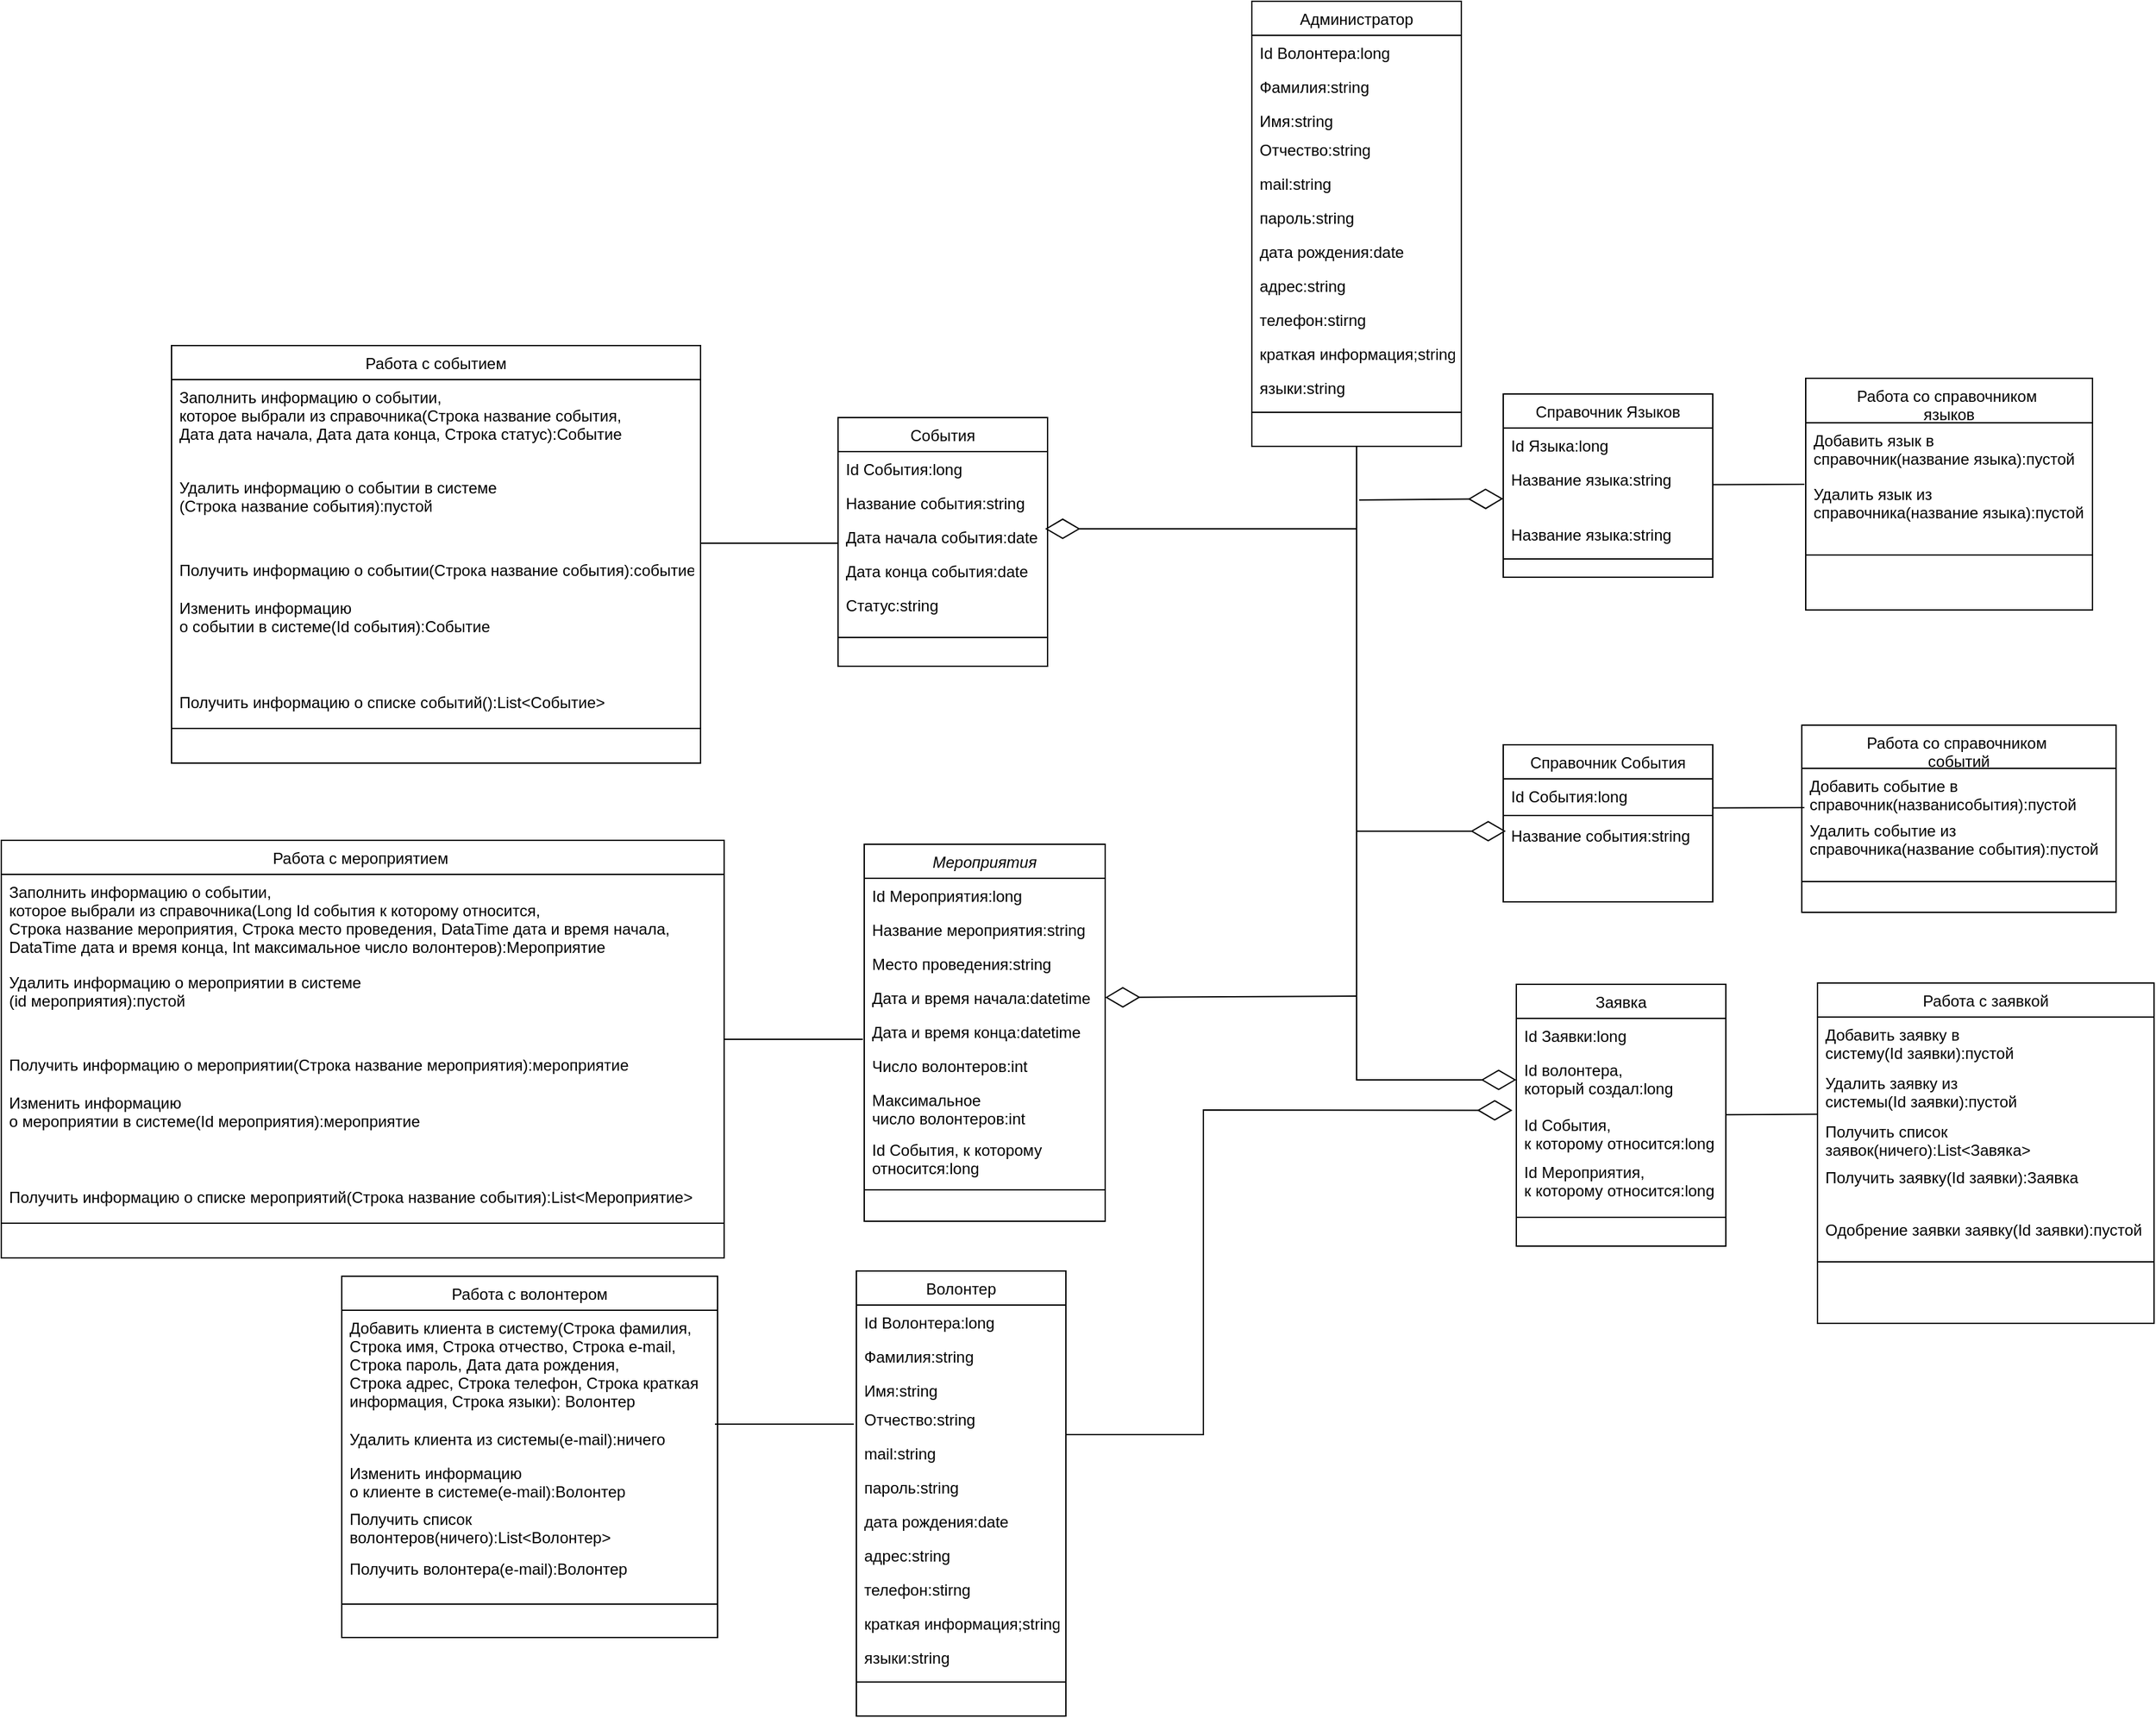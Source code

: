 <mxfile version="24.8.4">
  <diagram id="C5RBs43oDa-KdzZeNtuy" name="Page-1">
    <mxGraphModel dx="3844" dy="2156" grid="0" gridSize="10" guides="1" tooltips="1" connect="1" arrows="1" fold="1" page="0" pageScale="1" pageWidth="827" pageHeight="1169" background="none" math="0" shadow="0">
      <root>
        <mxCell id="WIyWlLk6GJQsqaUBKTNV-0" />
        <mxCell id="WIyWlLk6GJQsqaUBKTNV-1" parent="WIyWlLk6GJQsqaUBKTNV-0" />
        <mxCell id="zkfFHV4jXpPFQw0GAbJ--0" value="Мероприятия" style="swimlane;fontStyle=2;align=center;verticalAlign=top;childLayout=stackLayout;horizontal=1;startSize=26;horizontalStack=0;resizeParent=1;resizeLast=0;collapsible=1;marginBottom=0;rounded=0;shadow=0;strokeWidth=1;" parent="WIyWlLk6GJQsqaUBKTNV-1" vertex="1">
          <mxGeometry x="164" y="95" width="184" height="288" as="geometry">
            <mxRectangle x="230" y="140" width="160" height="26" as="alternateBounds" />
          </mxGeometry>
        </mxCell>
        <mxCell id="zkfFHV4jXpPFQw0GAbJ--1" value="Id Мероприятия:long" style="text;align=left;verticalAlign=top;spacingLeft=4;spacingRight=4;overflow=hidden;rotatable=0;points=[[0,0.5],[1,0.5]];portConstraint=eastwest;" parent="zkfFHV4jXpPFQw0GAbJ--0" vertex="1">
          <mxGeometry y="26" width="184" height="26" as="geometry" />
        </mxCell>
        <mxCell id="zkfFHV4jXpPFQw0GAbJ--2" value="Название мероприятия:string" style="text;align=left;verticalAlign=top;spacingLeft=4;spacingRight=4;overflow=hidden;rotatable=0;points=[[0,0.5],[1,0.5]];portConstraint=eastwest;rounded=0;shadow=0;html=0;" parent="zkfFHV4jXpPFQw0GAbJ--0" vertex="1">
          <mxGeometry y="52" width="184" height="26" as="geometry" />
        </mxCell>
        <mxCell id="zkfFHV4jXpPFQw0GAbJ--3" value="Место проведения:string &#xa;" style="text;align=left;verticalAlign=top;spacingLeft=4;spacingRight=4;overflow=hidden;rotatable=0;points=[[0,0.5],[1,0.5]];portConstraint=eastwest;rounded=0;shadow=0;html=0;" parent="zkfFHV4jXpPFQw0GAbJ--0" vertex="1">
          <mxGeometry y="78" width="184" height="26" as="geometry" />
        </mxCell>
        <mxCell id="ZnYiMOl3u6PQIIA1muX0-1" value="Дата и время начала:datetime" style="text;align=left;verticalAlign=top;spacingLeft=4;spacingRight=4;overflow=hidden;rotatable=0;points=[[0,0.5],[1,0.5]];portConstraint=eastwest;rounded=0;shadow=0;html=0;" vertex="1" parent="zkfFHV4jXpPFQw0GAbJ--0">
          <mxGeometry y="104" width="184" height="26" as="geometry" />
        </mxCell>
        <mxCell id="ZnYiMOl3u6PQIIA1muX0-0" value="Дата и время конца:datetime" style="text;align=left;verticalAlign=top;spacingLeft=4;spacingRight=4;overflow=hidden;rotatable=0;points=[[0,0.5],[1,0.5]];portConstraint=eastwest;rounded=0;shadow=0;html=0;" vertex="1" parent="zkfFHV4jXpPFQw0GAbJ--0">
          <mxGeometry y="130" width="184" height="26" as="geometry" />
        </mxCell>
        <mxCell id="ZnYiMOl3u6PQIIA1muX0-2" value="Число волонтеров:int" style="text;align=left;verticalAlign=top;spacingLeft=4;spacingRight=4;overflow=hidden;rotatable=0;points=[[0,0.5],[1,0.5]];portConstraint=eastwest;rounded=0;shadow=0;html=0;" vertex="1" parent="zkfFHV4jXpPFQw0GAbJ--0">
          <mxGeometry y="156" width="184" height="26" as="geometry" />
        </mxCell>
        <mxCell id="ZnYiMOl3u6PQIIA1muX0-3" value="Максимальное&#xa;число волонтеров:int" style="text;align=left;verticalAlign=top;spacingLeft=4;spacingRight=4;overflow=hidden;rotatable=0;points=[[0,0.5],[1,0.5]];portConstraint=eastwest;rounded=0;shadow=0;html=0;" vertex="1" parent="zkfFHV4jXpPFQw0GAbJ--0">
          <mxGeometry y="182" width="184" height="38" as="geometry" />
        </mxCell>
        <mxCell id="ZnYiMOl3u6PQIIA1muX0-5" value="Id События, к которому &#xa;относится:long" style="text;align=left;verticalAlign=top;spacingLeft=4;spacingRight=4;overflow=hidden;rotatable=0;points=[[0,0.5],[1,0.5]];portConstraint=eastwest;rounded=0;shadow=0;html=0;" vertex="1" parent="zkfFHV4jXpPFQw0GAbJ--0">
          <mxGeometry y="220" width="184" height="34" as="geometry" />
        </mxCell>
        <mxCell id="zkfFHV4jXpPFQw0GAbJ--4" value="" style="line;html=1;strokeWidth=1;align=left;verticalAlign=middle;spacingTop=-1;spacingLeft=3;spacingRight=3;rotatable=0;labelPosition=right;points=[];portConstraint=eastwest;" parent="zkfFHV4jXpPFQw0GAbJ--0" vertex="1">
          <mxGeometry y="254" width="184" height="20" as="geometry" />
        </mxCell>
        <mxCell id="zkfFHV4jXpPFQw0GAbJ--6" value="Заявка" style="swimlane;fontStyle=0;align=center;verticalAlign=top;childLayout=stackLayout;horizontal=1;startSize=26;horizontalStack=0;resizeParent=1;resizeLast=0;collapsible=1;marginBottom=0;rounded=0;shadow=0;strokeWidth=1;" parent="WIyWlLk6GJQsqaUBKTNV-1" vertex="1">
          <mxGeometry x="662" y="202" width="160" height="200" as="geometry">
            <mxRectangle x="130" y="380" width="160" height="26" as="alternateBounds" />
          </mxGeometry>
        </mxCell>
        <mxCell id="zkfFHV4jXpPFQw0GAbJ--7" value="Id Заявки:long" style="text;align=left;verticalAlign=top;spacingLeft=4;spacingRight=4;overflow=hidden;rotatable=0;points=[[0,0.5],[1,0.5]];portConstraint=eastwest;" parent="zkfFHV4jXpPFQw0GAbJ--6" vertex="1">
          <mxGeometry y="26" width="160" height="26" as="geometry" />
        </mxCell>
        <mxCell id="zkfFHV4jXpPFQw0GAbJ--8" value="Id волонтера, &#xa;который создал:long" style="text;align=left;verticalAlign=top;spacingLeft=4;spacingRight=4;overflow=hidden;rotatable=0;points=[[0,0.5],[1,0.5]];portConstraint=eastwest;rounded=0;shadow=0;html=0;" parent="zkfFHV4jXpPFQw0GAbJ--6" vertex="1">
          <mxGeometry y="52" width="160" height="42" as="geometry" />
        </mxCell>
        <mxCell id="ZnYiMOl3u6PQIIA1muX0-6" value="Id События, &#xa;к которому относится:long" style="text;align=left;verticalAlign=top;spacingLeft=4;spacingRight=4;overflow=hidden;rotatable=0;points=[[0,0.5],[1,0.5]];portConstraint=eastwest;" vertex="1" parent="zkfFHV4jXpPFQw0GAbJ--6">
          <mxGeometry y="94" width="160" height="36" as="geometry" />
        </mxCell>
        <mxCell id="ZnYiMOl3u6PQIIA1muX0-7" value="Id Мероприятия, &#xa;к которому относится:long" style="text;align=left;verticalAlign=top;spacingLeft=4;spacingRight=4;overflow=hidden;rotatable=0;points=[[0,0.5],[1,0.5]];portConstraint=eastwest;" vertex="1" parent="zkfFHV4jXpPFQw0GAbJ--6">
          <mxGeometry y="130" width="160" height="36" as="geometry" />
        </mxCell>
        <mxCell id="zkfFHV4jXpPFQw0GAbJ--9" value="" style="line;html=1;strokeWidth=1;align=left;verticalAlign=middle;spacingTop=-1;spacingLeft=3;spacingRight=3;rotatable=0;labelPosition=right;points=[];portConstraint=eastwest;" parent="zkfFHV4jXpPFQw0GAbJ--6" vertex="1">
          <mxGeometry y="166" width="160" height="24" as="geometry" />
        </mxCell>
        <mxCell id="zkfFHV4jXpPFQw0GAbJ--13" value="Волонтер" style="swimlane;fontStyle=0;align=center;verticalAlign=top;childLayout=stackLayout;horizontal=1;startSize=26;horizontalStack=0;resizeParent=1;resizeLast=0;collapsible=1;marginBottom=0;rounded=0;shadow=0;strokeWidth=1;" parent="WIyWlLk6GJQsqaUBKTNV-1" vertex="1">
          <mxGeometry x="158" y="421" width="160" height="340" as="geometry">
            <mxRectangle x="340" y="380" width="170" height="26" as="alternateBounds" />
          </mxGeometry>
        </mxCell>
        <mxCell id="zkfFHV4jXpPFQw0GAbJ--14" value="Id Волонтера:long" style="text;align=left;verticalAlign=top;spacingLeft=4;spacingRight=4;overflow=hidden;rotatable=0;points=[[0,0.5],[1,0.5]];portConstraint=eastwest;" parent="zkfFHV4jXpPFQw0GAbJ--13" vertex="1">
          <mxGeometry y="26" width="160" height="26" as="geometry" />
        </mxCell>
        <mxCell id="ZnYiMOl3u6PQIIA1muX0-8" value="Фамилия:string" style="text;align=left;verticalAlign=top;spacingLeft=4;spacingRight=4;overflow=hidden;rotatable=0;points=[[0,0.5],[1,0.5]];portConstraint=eastwest;" vertex="1" parent="zkfFHV4jXpPFQw0GAbJ--13">
          <mxGeometry y="52" width="160" height="26" as="geometry" />
        </mxCell>
        <mxCell id="ZnYiMOl3u6PQIIA1muX0-14" value="Имя:string" style="text;align=left;verticalAlign=top;spacingLeft=4;spacingRight=4;overflow=hidden;rotatable=0;points=[[0,0.5],[1,0.5]];portConstraint=eastwest;" vertex="1" parent="zkfFHV4jXpPFQw0GAbJ--13">
          <mxGeometry y="78" width="160" height="22" as="geometry" />
        </mxCell>
        <mxCell id="ZnYiMOl3u6PQIIA1muX0-10" value="Отчество:string" style="text;align=left;verticalAlign=top;spacingLeft=4;spacingRight=4;overflow=hidden;rotatable=0;points=[[0,0.5],[1,0.5]];portConstraint=eastwest;" vertex="1" parent="zkfFHV4jXpPFQw0GAbJ--13">
          <mxGeometry y="100" width="160" height="26" as="geometry" />
        </mxCell>
        <mxCell id="ZnYiMOl3u6PQIIA1muX0-12" value="mail:string" style="text;align=left;verticalAlign=top;spacingLeft=4;spacingRight=4;overflow=hidden;rotatable=0;points=[[0,0.5],[1,0.5]];portConstraint=eastwest;" vertex="1" parent="zkfFHV4jXpPFQw0GAbJ--13">
          <mxGeometry y="126" width="160" height="26" as="geometry" />
        </mxCell>
        <mxCell id="ZnYiMOl3u6PQIIA1muX0-13" value="пароль:string" style="text;align=left;verticalAlign=top;spacingLeft=4;spacingRight=4;overflow=hidden;rotatable=0;points=[[0,0.5],[1,0.5]];portConstraint=eastwest;" vertex="1" parent="zkfFHV4jXpPFQw0GAbJ--13">
          <mxGeometry y="152" width="160" height="26" as="geometry" />
        </mxCell>
        <mxCell id="ZnYiMOl3u6PQIIA1muX0-15" value="дата рождения:date" style="text;align=left;verticalAlign=top;spacingLeft=4;spacingRight=4;overflow=hidden;rotatable=0;points=[[0,0.5],[1,0.5]];portConstraint=eastwest;" vertex="1" parent="zkfFHV4jXpPFQw0GAbJ--13">
          <mxGeometry y="178" width="160" height="26" as="geometry" />
        </mxCell>
        <mxCell id="ZnYiMOl3u6PQIIA1muX0-11" value="адрес:string" style="text;align=left;verticalAlign=top;spacingLeft=4;spacingRight=4;overflow=hidden;rotatable=0;points=[[0,0.5],[1,0.5]];portConstraint=eastwest;" vertex="1" parent="zkfFHV4jXpPFQw0GAbJ--13">
          <mxGeometry y="204" width="160" height="26" as="geometry" />
        </mxCell>
        <mxCell id="ZnYiMOl3u6PQIIA1muX0-9" value="телефон:stirng" style="text;align=left;verticalAlign=top;spacingLeft=4;spacingRight=4;overflow=hidden;rotatable=0;points=[[0,0.5],[1,0.5]];portConstraint=eastwest;" vertex="1" parent="zkfFHV4jXpPFQw0GAbJ--13">
          <mxGeometry y="230" width="160" height="26" as="geometry" />
        </mxCell>
        <mxCell id="ZnYiMOl3u6PQIIA1muX0-16" value="краткая информация;string" style="text;align=left;verticalAlign=top;spacingLeft=4;spacingRight=4;overflow=hidden;rotatable=0;points=[[0,0.5],[1,0.5]];portConstraint=eastwest;" vertex="1" parent="zkfFHV4jXpPFQw0GAbJ--13">
          <mxGeometry y="256" width="160" height="26" as="geometry" />
        </mxCell>
        <mxCell id="ZnYiMOl3u6PQIIA1muX0-17" value="языки:string" style="text;align=left;verticalAlign=top;spacingLeft=4;spacingRight=4;overflow=hidden;rotatable=0;points=[[0,0.5],[1,0.5]];portConstraint=eastwest;" vertex="1" parent="zkfFHV4jXpPFQw0GAbJ--13">
          <mxGeometry y="282" width="160" height="26" as="geometry" />
        </mxCell>
        <mxCell id="zkfFHV4jXpPFQw0GAbJ--15" value="" style="line;html=1;strokeWidth=1;align=left;verticalAlign=middle;spacingTop=-1;spacingLeft=3;spacingRight=3;rotatable=0;labelPosition=right;points=[];portConstraint=eastwest;" parent="zkfFHV4jXpPFQw0GAbJ--13" vertex="1">
          <mxGeometry y="308" width="160" height="12" as="geometry" />
        </mxCell>
        <mxCell id="zkfFHV4jXpPFQw0GAbJ--17" value="События" style="swimlane;fontStyle=0;align=center;verticalAlign=top;childLayout=stackLayout;horizontal=1;startSize=26;horizontalStack=0;resizeParent=1;resizeLast=0;collapsible=1;marginBottom=0;rounded=0;shadow=0;strokeWidth=1;" parent="WIyWlLk6GJQsqaUBKTNV-1" vertex="1">
          <mxGeometry x="144" y="-231" width="160" height="190" as="geometry">
            <mxRectangle x="550" y="140" width="160" height="26" as="alternateBounds" />
          </mxGeometry>
        </mxCell>
        <mxCell id="zkfFHV4jXpPFQw0GAbJ--18" value="Id События:long" style="text;align=left;verticalAlign=top;spacingLeft=4;spacingRight=4;overflow=hidden;rotatable=0;points=[[0,0.5],[1,0.5]];portConstraint=eastwest;" parent="zkfFHV4jXpPFQw0GAbJ--17" vertex="1">
          <mxGeometry y="26" width="160" height="26" as="geometry" />
        </mxCell>
        <mxCell id="zkfFHV4jXpPFQw0GAbJ--19" value="Название события:string" style="text;align=left;verticalAlign=top;spacingLeft=4;spacingRight=4;overflow=hidden;rotatable=0;points=[[0,0.5],[1,0.5]];portConstraint=eastwest;rounded=0;shadow=0;html=0;" parent="zkfFHV4jXpPFQw0GAbJ--17" vertex="1">
          <mxGeometry y="52" width="160" height="26" as="geometry" />
        </mxCell>
        <mxCell id="zkfFHV4jXpPFQw0GAbJ--20" value="Дата начала события:date" style="text;align=left;verticalAlign=top;spacingLeft=4;spacingRight=4;overflow=hidden;rotatable=0;points=[[0,0.5],[1,0.5]];portConstraint=eastwest;rounded=0;shadow=0;html=0;" parent="zkfFHV4jXpPFQw0GAbJ--17" vertex="1">
          <mxGeometry y="78" width="160" height="26" as="geometry" />
        </mxCell>
        <mxCell id="zkfFHV4jXpPFQw0GAbJ--21" value="Дата конца события:date" style="text;align=left;verticalAlign=top;spacingLeft=4;spacingRight=4;overflow=hidden;rotatable=0;points=[[0,0.5],[1,0.5]];portConstraint=eastwest;rounded=0;shadow=0;html=0;" parent="zkfFHV4jXpPFQw0GAbJ--17" vertex="1">
          <mxGeometry y="104" width="160" height="26" as="geometry" />
        </mxCell>
        <mxCell id="zkfFHV4jXpPFQw0GAbJ--22" value="Статус:string" style="text;align=left;verticalAlign=top;spacingLeft=4;spacingRight=4;overflow=hidden;rotatable=0;points=[[0,0.5],[1,0.5]];portConstraint=eastwest;rounded=0;shadow=0;html=0;" parent="zkfFHV4jXpPFQw0GAbJ--17" vertex="1">
          <mxGeometry y="130" width="160" height="26" as="geometry" />
        </mxCell>
        <mxCell id="zkfFHV4jXpPFQw0GAbJ--23" value="" style="line;html=1;strokeWidth=1;align=left;verticalAlign=middle;spacingTop=-1;spacingLeft=3;spacingRight=3;rotatable=0;labelPosition=right;points=[];portConstraint=eastwest;" parent="zkfFHV4jXpPFQw0GAbJ--17" vertex="1">
          <mxGeometry y="156" width="160" height="24" as="geometry" />
        </mxCell>
        <mxCell id="ZnYiMOl3u6PQIIA1muX0-18" value="Справочник События" style="swimlane;fontStyle=0;align=center;verticalAlign=top;childLayout=stackLayout;horizontal=1;startSize=26;horizontalStack=0;resizeParent=1;resizeLast=0;collapsible=1;marginBottom=0;rounded=0;shadow=0;strokeWidth=1;" vertex="1" parent="WIyWlLk6GJQsqaUBKTNV-1">
          <mxGeometry x="652" y="19" width="160" height="120" as="geometry">
            <mxRectangle x="130" y="380" width="160" height="26" as="alternateBounds" />
          </mxGeometry>
        </mxCell>
        <mxCell id="ZnYiMOl3u6PQIIA1muX0-19" value="Id События:long" style="text;align=left;verticalAlign=top;spacingLeft=4;spacingRight=4;overflow=hidden;rotatable=0;points=[[0,0.5],[1,0.5]];portConstraint=eastwest;" vertex="1" parent="ZnYiMOl3u6PQIIA1muX0-18">
          <mxGeometry y="26" width="160" height="26" as="geometry" />
        </mxCell>
        <mxCell id="ZnYiMOl3u6PQIIA1muX0-23" value="" style="line;html=1;strokeWidth=1;align=left;verticalAlign=middle;spacingTop=-1;spacingLeft=3;spacingRight=3;rotatable=0;labelPosition=right;points=[];portConstraint=eastwest;" vertex="1" parent="ZnYiMOl3u6PQIIA1muX0-18">
          <mxGeometry y="52" width="160" height="4" as="geometry" />
        </mxCell>
        <mxCell id="ZnYiMOl3u6PQIIA1muX0-24" value="Справочник Языков" style="swimlane;fontStyle=0;align=center;verticalAlign=top;childLayout=stackLayout;horizontal=1;startSize=26;horizontalStack=0;resizeParent=1;resizeLast=0;collapsible=1;marginBottom=0;rounded=0;shadow=0;strokeWidth=1;" vertex="1" parent="WIyWlLk6GJQsqaUBKTNV-1">
          <mxGeometry x="652" y="-249" width="160" height="140" as="geometry">
            <mxRectangle x="130" y="380" width="160" height="26" as="alternateBounds" />
          </mxGeometry>
        </mxCell>
        <mxCell id="ZnYiMOl3u6PQIIA1muX0-25" value="Id Языка:long" style="text;align=left;verticalAlign=top;spacingLeft=4;spacingRight=4;overflow=hidden;rotatable=0;points=[[0,0.5],[1,0.5]];portConstraint=eastwest;" vertex="1" parent="ZnYiMOl3u6PQIIA1muX0-24">
          <mxGeometry y="26" width="160" height="26" as="geometry" />
        </mxCell>
        <mxCell id="ZnYiMOl3u6PQIIA1muX0-85" value="Название языка:string" style="text;align=left;verticalAlign=top;spacingLeft=4;spacingRight=4;overflow=hidden;rotatable=0;points=[[0,0.5],[1,0.5]];portConstraint=eastwest;rounded=0;shadow=0;html=0;" vertex="1" parent="ZnYiMOl3u6PQIIA1muX0-24">
          <mxGeometry y="52" width="160" height="42" as="geometry" />
        </mxCell>
        <mxCell id="ZnYiMOl3u6PQIIA1muX0-26" value="Название языка:string" style="text;align=left;verticalAlign=top;spacingLeft=4;spacingRight=4;overflow=hidden;rotatable=0;points=[[0,0.5],[1,0.5]];portConstraint=eastwest;rounded=0;shadow=0;html=0;" vertex="1" parent="ZnYiMOl3u6PQIIA1muX0-24">
          <mxGeometry y="94" width="160" height="30" as="geometry" />
        </mxCell>
        <mxCell id="ZnYiMOl3u6PQIIA1muX0-27" value="" style="line;html=1;strokeWidth=1;align=left;verticalAlign=middle;spacingTop=-1;spacingLeft=3;spacingRight=3;rotatable=0;labelPosition=right;points=[];portConstraint=eastwest;" vertex="1" parent="ZnYiMOl3u6PQIIA1muX0-24">
          <mxGeometry y="124" width="160" height="4" as="geometry" />
        </mxCell>
        <mxCell id="ZnYiMOl3u6PQIIA1muX0-28" value="Работа с волонтером" style="swimlane;fontStyle=0;align=center;verticalAlign=top;childLayout=stackLayout;horizontal=1;startSize=26;horizontalStack=0;resizeParent=1;resizeLast=0;collapsible=1;marginBottom=0;rounded=0;shadow=0;strokeWidth=1;" vertex="1" parent="WIyWlLk6GJQsqaUBKTNV-1">
          <mxGeometry x="-235" y="425" width="287" height="276" as="geometry">
            <mxRectangle x="130" y="380" width="160" height="26" as="alternateBounds" />
          </mxGeometry>
        </mxCell>
        <mxCell id="ZnYiMOl3u6PQIIA1muX0-29" value="Добавить клиента в систему(Строка фамилия,&#xa;Строка имя, Строка отчество, Строка e-mail, &#xa;Строка пароль, Дата дата рождения,&#xa;Строка адрес, Строка телефон, Строка краткая&#xa;информация, Строка языки): Волонтер" style="text;align=left;verticalAlign=top;spacingLeft=4;spacingRight=4;overflow=hidden;rotatable=0;points=[[0,0.5],[1,0.5]];portConstraint=eastwest;" vertex="1" parent="ZnYiMOl3u6PQIIA1muX0-28">
          <mxGeometry y="26" width="287" height="85" as="geometry" />
        </mxCell>
        <mxCell id="ZnYiMOl3u6PQIIA1muX0-70" value="Удалить клиента из системы(e-mail):ничего" style="text;align=left;verticalAlign=top;spacingLeft=4;spacingRight=4;overflow=hidden;rotatable=0;points=[[0,0.5],[1,0.5]];portConstraint=eastwest;" vertex="1" parent="ZnYiMOl3u6PQIIA1muX0-28">
          <mxGeometry y="111" width="287" height="26" as="geometry" />
        </mxCell>
        <mxCell id="ZnYiMOl3u6PQIIA1muX0-71" value="Изменить информацию &#xa;о клиенте в системе(e-mail):Волонтер" style="text;align=left;verticalAlign=top;spacingLeft=4;spacingRight=4;overflow=hidden;rotatable=0;points=[[0,0.5],[1,0.5]];portConstraint=eastwest;" vertex="1" parent="ZnYiMOl3u6PQIIA1muX0-28">
          <mxGeometry y="137" width="287" height="35" as="geometry" />
        </mxCell>
        <mxCell id="ZnYiMOl3u6PQIIA1muX0-72" value="Получить список &#xa;волонтеров(ничего):List&lt;Волонтер&gt;" style="text;align=left;verticalAlign=top;spacingLeft=4;spacingRight=4;overflow=hidden;rotatable=0;points=[[0,0.5],[1,0.5]];portConstraint=eastwest;" vertex="1" parent="ZnYiMOl3u6PQIIA1muX0-28">
          <mxGeometry y="172" width="287" height="38" as="geometry" />
        </mxCell>
        <mxCell id="ZnYiMOl3u6PQIIA1muX0-73" value="Получить волонтера(e-mail):Волонтер" style="text;align=left;verticalAlign=top;spacingLeft=4;spacingRight=4;overflow=hidden;rotatable=0;points=[[0,0.5],[1,0.5]];portConstraint=eastwest;" vertex="1" parent="ZnYiMOl3u6PQIIA1muX0-28">
          <mxGeometry y="210" width="287" height="26" as="geometry" />
        </mxCell>
        <mxCell id="ZnYiMOl3u6PQIIA1muX0-33" value="" style="line;html=1;strokeWidth=1;align=left;verticalAlign=middle;spacingTop=-1;spacingLeft=3;spacingRight=3;rotatable=0;labelPosition=right;points=[];portConstraint=eastwest;" vertex="1" parent="ZnYiMOl3u6PQIIA1muX0-28">
          <mxGeometry y="236" width="287" height="29" as="geometry" />
        </mxCell>
        <mxCell id="ZnYiMOl3u6PQIIA1muX0-34" value="Работа с событием" style="swimlane;fontStyle=0;align=center;verticalAlign=top;childLayout=stackLayout;horizontal=1;startSize=26;horizontalStack=0;resizeParent=1;resizeLast=0;collapsible=1;marginBottom=0;rounded=0;shadow=0;strokeWidth=1;" vertex="1" parent="WIyWlLk6GJQsqaUBKTNV-1">
          <mxGeometry x="-365" y="-286" width="404" height="319" as="geometry">
            <mxRectangle x="130" y="380" width="160" height="26" as="alternateBounds" />
          </mxGeometry>
        </mxCell>
        <mxCell id="ZnYiMOl3u6PQIIA1muX0-35" value="Заполнить информацию о событии, &#xa;которое выбрали из справочника(Строка название события,&#xa;Дата дата начала, Дата дата конца, Строка статус):Событие" style="text;align=left;verticalAlign=top;spacingLeft=4;spacingRight=4;overflow=hidden;rotatable=0;points=[[0,0.5],[1,0.5]];portConstraint=eastwest;" vertex="1" parent="ZnYiMOl3u6PQIIA1muX0-34">
          <mxGeometry y="26" width="404" height="69" as="geometry" />
        </mxCell>
        <mxCell id="ZnYiMOl3u6PQIIA1muX0-82" value="Удалить информацию о событии в системе&#xa;(Строка название события):пустой&#xa;" style="text;align=left;verticalAlign=top;spacingLeft=4;spacingRight=4;overflow=hidden;rotatable=0;points=[[0,0.5],[1,0.5]];portConstraint=eastwest;" vertex="1" parent="ZnYiMOl3u6PQIIA1muX0-34">
          <mxGeometry y="95" width="404" height="49" as="geometry" />
        </mxCell>
        <mxCell id="ZnYiMOl3u6PQIIA1muX0-83" value="&#xa;Получить информацию о событии(Строка название события):событие" style="text;align=left;verticalAlign=top;spacingLeft=4;spacingRight=4;overflow=hidden;rotatable=0;points=[[0,0.5],[1,0.5]];portConstraint=eastwest;" vertex="1" parent="ZnYiMOl3u6PQIIA1muX0-34">
          <mxGeometry y="144" width="404" height="43" as="geometry" />
        </mxCell>
        <mxCell id="ZnYiMOl3u6PQIIA1muX0-84" value="Изменить информацию &#xa;о событии в системе(Id события):Событие" style="text;align=left;verticalAlign=top;spacingLeft=4;spacingRight=4;overflow=hidden;rotatable=0;points=[[0,0.5],[1,0.5]];portConstraint=eastwest;" vertex="1" parent="ZnYiMOl3u6PQIIA1muX0-34">
          <mxGeometry y="187" width="404" height="58" as="geometry" />
        </mxCell>
        <mxCell id="ZnYiMOl3u6PQIIA1muX0-87" value="&#xa;Получить информацию о списке событий():List&lt;Событие&gt;" style="text;align=left;verticalAlign=top;spacingLeft=4;spacingRight=4;overflow=hidden;rotatable=0;points=[[0,0.5],[1,0.5]];portConstraint=eastwest;" vertex="1" parent="ZnYiMOl3u6PQIIA1muX0-34">
          <mxGeometry y="245" width="404" height="43" as="geometry" />
        </mxCell>
        <mxCell id="ZnYiMOl3u6PQIIA1muX0-39" value="" style="line;html=1;strokeWidth=1;align=left;verticalAlign=middle;spacingTop=-1;spacingLeft=3;spacingRight=3;rotatable=0;labelPosition=right;points=[];portConstraint=eastwest;" vertex="1" parent="ZnYiMOl3u6PQIIA1muX0-34">
          <mxGeometry y="288" width="404" height="9" as="geometry" />
        </mxCell>
        <mxCell id="ZnYiMOl3u6PQIIA1muX0-46" value="Работа со справочником &#xa;языков" style="swimlane;fontStyle=0;align=center;verticalAlign=top;childLayout=stackLayout;horizontal=1;startSize=34;horizontalStack=0;resizeParent=1;resizeLast=0;collapsible=1;marginBottom=0;rounded=0;shadow=0;strokeWidth=1;" vertex="1" parent="WIyWlLk6GJQsqaUBKTNV-1">
          <mxGeometry x="883" y="-261" width="219" height="177" as="geometry">
            <mxRectangle x="130" y="380" width="160" height="26" as="alternateBounds" />
          </mxGeometry>
        </mxCell>
        <mxCell id="ZnYiMOl3u6PQIIA1muX0-47" value="Добавить язык в &#xa;справочник(название языка):пустой&#xa;" style="text;align=left;verticalAlign=top;spacingLeft=4;spacingRight=4;overflow=hidden;rotatable=0;points=[[0,0.5],[1,0.5]];portConstraint=eastwest;" vertex="1" parent="ZnYiMOl3u6PQIIA1muX0-46">
          <mxGeometry y="34" width="219" height="41" as="geometry" />
        </mxCell>
        <mxCell id="ZnYiMOl3u6PQIIA1muX0-64" value="Удалить язык из &#xa;справочника(название языка):пустой&#xa;" style="text;align=left;verticalAlign=top;spacingLeft=4;spacingRight=4;overflow=hidden;rotatable=0;points=[[0,0.5],[1,0.5]];portConstraint=eastwest;" vertex="1" parent="ZnYiMOl3u6PQIIA1muX0-46">
          <mxGeometry y="75" width="219" height="41" as="geometry" />
        </mxCell>
        <mxCell id="ZnYiMOl3u6PQIIA1muX0-51" value="" style="line;html=1;strokeWidth=1;align=left;verticalAlign=middle;spacingTop=-1;spacingLeft=3;spacingRight=3;rotatable=0;labelPosition=right;points=[];portConstraint=eastwest;" vertex="1" parent="ZnYiMOl3u6PQIIA1muX0-46">
          <mxGeometry y="116" width="219" height="38" as="geometry" />
        </mxCell>
        <mxCell id="ZnYiMOl3u6PQIIA1muX0-52" value="Работа с заявкой" style="swimlane;fontStyle=0;align=center;verticalAlign=top;childLayout=stackLayout;horizontal=1;startSize=26;horizontalStack=0;resizeParent=1;resizeLast=0;collapsible=1;marginBottom=0;rounded=0;shadow=0;strokeWidth=1;" vertex="1" parent="WIyWlLk6GJQsqaUBKTNV-1">
          <mxGeometry x="892" y="201" width="257" height="260" as="geometry">
            <mxRectangle x="130" y="380" width="160" height="26" as="alternateBounds" />
          </mxGeometry>
        </mxCell>
        <mxCell id="ZnYiMOl3u6PQIIA1muX0-53" value="Добавить заявку в &#xa;систему(Id заявки):пустой&#xa;" style="text;align=left;verticalAlign=top;spacingLeft=4;spacingRight=4;overflow=hidden;rotatable=0;points=[[0,0.5],[1,0.5]];portConstraint=eastwest;" vertex="1" parent="ZnYiMOl3u6PQIIA1muX0-52">
          <mxGeometry y="26" width="257" height="37" as="geometry" />
        </mxCell>
        <mxCell id="ZnYiMOl3u6PQIIA1muX0-81" value="Удалить заявку из &#xa;системы(Id заявки):пустой&#xa;" style="text;align=left;verticalAlign=top;spacingLeft=4;spacingRight=4;overflow=hidden;rotatable=0;points=[[0,0.5],[1,0.5]];portConstraint=eastwest;" vertex="1" parent="ZnYiMOl3u6PQIIA1muX0-52">
          <mxGeometry y="63" width="257" height="37" as="geometry" />
        </mxCell>
        <mxCell id="ZnYiMOl3u6PQIIA1muX0-80" value="Получить список &#xa;заявок(ничего):List&lt;Завяка&gt;" style="text;align=left;verticalAlign=top;spacingLeft=4;spacingRight=4;overflow=hidden;rotatable=0;points=[[0,0.5],[1,0.5]];portConstraint=eastwest;" vertex="1" parent="ZnYiMOl3u6PQIIA1muX0-52">
          <mxGeometry y="100" width="257" height="35" as="geometry" />
        </mxCell>
        <mxCell id="ZnYiMOl3u6PQIIA1muX0-79" value="Получить заявку(Id заявки):Заявка" style="text;align=left;verticalAlign=top;spacingLeft=4;spacingRight=4;overflow=hidden;rotatable=0;points=[[0,0.5],[1,0.5]];portConstraint=eastwest;" vertex="1" parent="ZnYiMOl3u6PQIIA1muX0-52">
          <mxGeometry y="135" width="257" height="40" as="geometry" />
        </mxCell>
        <mxCell id="ZnYiMOl3u6PQIIA1muX0-124" value="Одобрение заявки заявку(Id заявки):пустой" style="text;align=left;verticalAlign=top;spacingLeft=4;spacingRight=4;overflow=hidden;rotatable=0;points=[[0,0.5],[1,0.5]];portConstraint=eastwest;" vertex="1" parent="ZnYiMOl3u6PQIIA1muX0-52">
          <mxGeometry y="175" width="257" height="37" as="geometry" />
        </mxCell>
        <mxCell id="ZnYiMOl3u6PQIIA1muX0-57" value="" style="line;html=1;strokeWidth=1;align=left;verticalAlign=middle;spacingTop=-1;spacingLeft=3;spacingRight=3;rotatable=0;labelPosition=right;points=[];portConstraint=eastwest;" vertex="1" parent="ZnYiMOl3u6PQIIA1muX0-52">
          <mxGeometry y="212" width="257" height="2" as="geometry" />
        </mxCell>
        <mxCell id="ZnYiMOl3u6PQIIA1muX0-58" value="Работа со справочником &#xa;событий" style="swimlane;fontStyle=0;align=center;verticalAlign=top;childLayout=stackLayout;horizontal=1;startSize=33;horizontalStack=0;resizeParent=1;resizeLast=0;collapsible=1;marginBottom=0;rounded=0;shadow=0;strokeWidth=1;" vertex="1" parent="WIyWlLk6GJQsqaUBKTNV-1">
          <mxGeometry x="880" y="4" width="240" height="143" as="geometry">
            <mxRectangle x="130" y="380" width="160" height="26" as="alternateBounds" />
          </mxGeometry>
        </mxCell>
        <mxCell id="ZnYiMOl3u6PQIIA1muX0-59" value="Добавить событие в &#xa;справочник(названисобытия):пустой&#xa;" style="text;align=left;verticalAlign=top;spacingLeft=4;spacingRight=4;overflow=hidden;rotatable=0;points=[[0,0.5],[1,0.5]];portConstraint=eastwest;" vertex="1" parent="ZnYiMOl3u6PQIIA1muX0-58">
          <mxGeometry y="33" width="240" height="34" as="geometry" />
        </mxCell>
        <mxCell id="ZnYiMOl3u6PQIIA1muX0-67" value="Удалить событие из &#xa;справочника(название события):пустой&#xa;" style="text;align=left;verticalAlign=top;spacingLeft=4;spacingRight=4;overflow=hidden;rotatable=0;points=[[0,0.5],[1,0.5]];portConstraint=eastwest;" vertex="1" parent="ZnYiMOl3u6PQIIA1muX0-58">
          <mxGeometry y="67" width="240" height="34" as="geometry" />
        </mxCell>
        <mxCell id="ZnYiMOl3u6PQIIA1muX0-63" value="" style="line;html=1;strokeWidth=1;align=left;verticalAlign=middle;spacingTop=-1;spacingLeft=3;spacingRight=3;rotatable=0;labelPosition=right;points=[];portConstraint=eastwest;" vertex="1" parent="ZnYiMOl3u6PQIIA1muX0-58">
          <mxGeometry y="101" width="240" height="37" as="geometry" />
        </mxCell>
        <mxCell id="ZnYiMOl3u6PQIIA1muX0-88" value="Работа с мероприятием " style="swimlane;fontStyle=0;align=center;verticalAlign=top;childLayout=stackLayout;horizontal=1;startSize=26;horizontalStack=0;resizeParent=1;resizeLast=0;collapsible=1;marginBottom=0;rounded=0;shadow=0;strokeWidth=1;" vertex="1" parent="WIyWlLk6GJQsqaUBKTNV-1">
          <mxGeometry x="-495" y="92" width="552" height="319" as="geometry">
            <mxRectangle x="130" y="380" width="160" height="26" as="alternateBounds" />
          </mxGeometry>
        </mxCell>
        <mxCell id="ZnYiMOl3u6PQIIA1muX0-89" value="Заполнить информацию о событии, &#xa;которое выбрали из справочника(Long Id события к которому относится, &#xa;Строка название мероприятия, Строка место проведения, DataTime дата и время начала, &#xa;DataTime дата и время конца, Int максимальное число волонтеров):Мероприятие" style="text;align=left;verticalAlign=top;spacingLeft=4;spacingRight=4;overflow=hidden;rotatable=0;points=[[0,0.5],[1,0.5]];portConstraint=eastwest;" vertex="1" parent="ZnYiMOl3u6PQIIA1muX0-88">
          <mxGeometry y="26" width="552" height="69" as="geometry" />
        </mxCell>
        <mxCell id="ZnYiMOl3u6PQIIA1muX0-90" value="Удалить информацию о мероприятии в системе&#xa;(id мероприятия):пустой&#xa;" style="text;align=left;verticalAlign=top;spacingLeft=4;spacingRight=4;overflow=hidden;rotatable=0;points=[[0,0.5],[1,0.5]];portConstraint=eastwest;" vertex="1" parent="ZnYiMOl3u6PQIIA1muX0-88">
          <mxGeometry y="95" width="552" height="49" as="geometry" />
        </mxCell>
        <mxCell id="ZnYiMOl3u6PQIIA1muX0-91" value="&#xa;Получить информацию о мероприятии(Строка название мероприятия):мероприятие" style="text;align=left;verticalAlign=top;spacingLeft=4;spacingRight=4;overflow=hidden;rotatable=0;points=[[0,0.5],[1,0.5]];portConstraint=eastwest;" vertex="1" parent="ZnYiMOl3u6PQIIA1muX0-88">
          <mxGeometry y="144" width="552" height="43" as="geometry" />
        </mxCell>
        <mxCell id="ZnYiMOl3u6PQIIA1muX0-92" value="Изменить информацию &#xa;о мероприятии в системе(Id мероприятия):мероприятие" style="text;align=left;verticalAlign=top;spacingLeft=4;spacingRight=4;overflow=hidden;rotatable=0;points=[[0,0.5],[1,0.5]];portConstraint=eastwest;" vertex="1" parent="ZnYiMOl3u6PQIIA1muX0-88">
          <mxGeometry y="187" width="552" height="58" as="geometry" />
        </mxCell>
        <mxCell id="ZnYiMOl3u6PQIIA1muX0-93" value="&#xa;Получить информацию о списке мероприятий(Строка название события):List&lt;Мероприятие&gt;" style="text;align=left;verticalAlign=top;spacingLeft=4;spacingRight=4;overflow=hidden;rotatable=0;points=[[0,0.5],[1,0.5]];portConstraint=eastwest;" vertex="1" parent="ZnYiMOl3u6PQIIA1muX0-88">
          <mxGeometry y="245" width="552" height="43" as="geometry" />
        </mxCell>
        <mxCell id="ZnYiMOl3u6PQIIA1muX0-94" value="" style="line;html=1;strokeWidth=1;align=left;verticalAlign=middle;spacingTop=-1;spacingLeft=3;spacingRight=3;rotatable=0;labelPosition=right;points=[];portConstraint=eastwest;" vertex="1" parent="ZnYiMOl3u6PQIIA1muX0-88">
          <mxGeometry y="288" width="552" height="9" as="geometry" />
        </mxCell>
        <mxCell id="ZnYiMOl3u6PQIIA1muX0-95" value="Администратор" style="swimlane;fontStyle=0;align=center;verticalAlign=top;childLayout=stackLayout;horizontal=1;startSize=26;horizontalStack=0;resizeParent=1;resizeLast=0;collapsible=1;marginBottom=0;rounded=0;shadow=0;strokeWidth=1;" vertex="1" parent="WIyWlLk6GJQsqaUBKTNV-1">
          <mxGeometry x="460" y="-549" width="160" height="340" as="geometry">
            <mxRectangle x="340" y="380" width="170" height="26" as="alternateBounds" />
          </mxGeometry>
        </mxCell>
        <mxCell id="ZnYiMOl3u6PQIIA1muX0-96" value="Id Волонтера:long" style="text;align=left;verticalAlign=top;spacingLeft=4;spacingRight=4;overflow=hidden;rotatable=0;points=[[0,0.5],[1,0.5]];portConstraint=eastwest;" vertex="1" parent="ZnYiMOl3u6PQIIA1muX0-95">
          <mxGeometry y="26" width="160" height="26" as="geometry" />
        </mxCell>
        <mxCell id="ZnYiMOl3u6PQIIA1muX0-97" value="Фамилия:string" style="text;align=left;verticalAlign=top;spacingLeft=4;spacingRight=4;overflow=hidden;rotatable=0;points=[[0,0.5],[1,0.5]];portConstraint=eastwest;" vertex="1" parent="ZnYiMOl3u6PQIIA1muX0-95">
          <mxGeometry y="52" width="160" height="26" as="geometry" />
        </mxCell>
        <mxCell id="ZnYiMOl3u6PQIIA1muX0-98" value="Имя:string" style="text;align=left;verticalAlign=top;spacingLeft=4;spacingRight=4;overflow=hidden;rotatable=0;points=[[0,0.5],[1,0.5]];portConstraint=eastwest;" vertex="1" parent="ZnYiMOl3u6PQIIA1muX0-95">
          <mxGeometry y="78" width="160" height="22" as="geometry" />
        </mxCell>
        <mxCell id="ZnYiMOl3u6PQIIA1muX0-99" value="Отчество:string" style="text;align=left;verticalAlign=top;spacingLeft=4;spacingRight=4;overflow=hidden;rotatable=0;points=[[0,0.5],[1,0.5]];portConstraint=eastwest;" vertex="1" parent="ZnYiMOl3u6PQIIA1muX0-95">
          <mxGeometry y="100" width="160" height="26" as="geometry" />
        </mxCell>
        <mxCell id="ZnYiMOl3u6PQIIA1muX0-100" value="mail:string" style="text;align=left;verticalAlign=top;spacingLeft=4;spacingRight=4;overflow=hidden;rotatable=0;points=[[0,0.5],[1,0.5]];portConstraint=eastwest;" vertex="1" parent="ZnYiMOl3u6PQIIA1muX0-95">
          <mxGeometry y="126" width="160" height="26" as="geometry" />
        </mxCell>
        <mxCell id="ZnYiMOl3u6PQIIA1muX0-101" value="пароль:string" style="text;align=left;verticalAlign=top;spacingLeft=4;spacingRight=4;overflow=hidden;rotatable=0;points=[[0,0.5],[1,0.5]];portConstraint=eastwest;" vertex="1" parent="ZnYiMOl3u6PQIIA1muX0-95">
          <mxGeometry y="152" width="160" height="26" as="geometry" />
        </mxCell>
        <mxCell id="ZnYiMOl3u6PQIIA1muX0-102" value="дата рождения:date" style="text;align=left;verticalAlign=top;spacingLeft=4;spacingRight=4;overflow=hidden;rotatable=0;points=[[0,0.5],[1,0.5]];portConstraint=eastwest;" vertex="1" parent="ZnYiMOl3u6PQIIA1muX0-95">
          <mxGeometry y="178" width="160" height="26" as="geometry" />
        </mxCell>
        <mxCell id="ZnYiMOl3u6PQIIA1muX0-103" value="адрес:string" style="text;align=left;verticalAlign=top;spacingLeft=4;spacingRight=4;overflow=hidden;rotatable=0;points=[[0,0.5],[1,0.5]];portConstraint=eastwest;" vertex="1" parent="ZnYiMOl3u6PQIIA1muX0-95">
          <mxGeometry y="204" width="160" height="26" as="geometry" />
        </mxCell>
        <mxCell id="ZnYiMOl3u6PQIIA1muX0-104" value="телефон:stirng" style="text;align=left;verticalAlign=top;spacingLeft=4;spacingRight=4;overflow=hidden;rotatable=0;points=[[0,0.5],[1,0.5]];portConstraint=eastwest;" vertex="1" parent="ZnYiMOl3u6PQIIA1muX0-95">
          <mxGeometry y="230" width="160" height="26" as="geometry" />
        </mxCell>
        <mxCell id="ZnYiMOl3u6PQIIA1muX0-105" value="краткая информация;string" style="text;align=left;verticalAlign=top;spacingLeft=4;spacingRight=4;overflow=hidden;rotatable=0;points=[[0,0.5],[1,0.5]];portConstraint=eastwest;" vertex="1" parent="ZnYiMOl3u6PQIIA1muX0-95">
          <mxGeometry y="256" width="160" height="26" as="geometry" />
        </mxCell>
        <mxCell id="ZnYiMOl3u6PQIIA1muX0-106" value="языки:string" style="text;align=left;verticalAlign=top;spacingLeft=4;spacingRight=4;overflow=hidden;rotatable=0;points=[[0,0.5],[1,0.5]];portConstraint=eastwest;" vertex="1" parent="ZnYiMOl3u6PQIIA1muX0-95">
          <mxGeometry y="282" width="160" height="26" as="geometry" />
        </mxCell>
        <mxCell id="ZnYiMOl3u6PQIIA1muX0-107" value="" style="line;html=1;strokeWidth=1;align=left;verticalAlign=middle;spacingTop=-1;spacingLeft=3;spacingRight=3;rotatable=0;labelPosition=right;points=[];portConstraint=eastwest;" vertex="1" parent="ZnYiMOl3u6PQIIA1muX0-95">
          <mxGeometry y="308" width="160" height="12" as="geometry" />
        </mxCell>
        <mxCell id="ZnYiMOl3u6PQIIA1muX0-111" value="" style="endArrow=none;html=1;rounded=0;exitX=1.011;exitY=0.14;exitDx=0;exitDy=0;exitPerimeter=0;" edge="1" parent="WIyWlLk6GJQsqaUBKTNV-1">
          <mxGeometry width="50" height="50" relative="1" as="geometry">
            <mxPoint x="39.004" y="-134.98" as="sourcePoint" />
            <mxPoint x="144.56" y="-135" as="targetPoint" />
          </mxGeometry>
        </mxCell>
        <mxCell id="ZnYiMOl3u6PQIIA1muX0-112" value="" style="endArrow=none;html=1;rounded=0;exitX=1.011;exitY=0.14;exitDx=0;exitDy=0;exitPerimeter=0;" edge="1" parent="WIyWlLk6GJQsqaUBKTNV-1">
          <mxGeometry width="50" height="50" relative="1" as="geometry">
            <mxPoint x="57" y="244" as="sourcePoint" />
            <mxPoint x="163" y="244" as="targetPoint" />
          </mxGeometry>
        </mxCell>
        <mxCell id="ZnYiMOl3u6PQIIA1muX0-113" value="" style="endArrow=none;html=1;rounded=0;exitX=1.011;exitY=0.14;exitDx=0;exitDy=0;exitPerimeter=0;" edge="1" parent="WIyWlLk6GJQsqaUBKTNV-1">
          <mxGeometry width="50" height="50" relative="1" as="geometry">
            <mxPoint x="50" y="538" as="sourcePoint" />
            <mxPoint x="156" y="538" as="targetPoint" />
          </mxGeometry>
        </mxCell>
        <mxCell id="ZnYiMOl3u6PQIIA1muX0-114" value="" style="endArrow=none;html=1;rounded=0;exitX=1.011;exitY=0.14;exitDx=0;exitDy=0;exitPerimeter=0;" edge="1" parent="WIyWlLk6GJQsqaUBKTNV-1">
          <mxGeometry width="50" height="50" relative="1" as="geometry">
            <mxPoint x="812.004" y="-179.69" as="sourcePoint" />
            <mxPoint x="882" y="-180" as="targetPoint" />
          </mxGeometry>
        </mxCell>
        <mxCell id="ZnYiMOl3u6PQIIA1muX0-116" value="" style="endArrow=none;html=1;rounded=0;exitX=1.011;exitY=0.14;exitDx=0;exitDy=0;exitPerimeter=0;" edge="1" parent="WIyWlLk6GJQsqaUBKTNV-1">
          <mxGeometry width="50" height="50" relative="1" as="geometry">
            <mxPoint x="812.004" y="67.31" as="sourcePoint" />
            <mxPoint x="882" y="67" as="targetPoint" />
          </mxGeometry>
        </mxCell>
        <mxCell id="ZnYiMOl3u6PQIIA1muX0-118" value="" style="endArrow=none;html=1;rounded=0;exitX=1.011;exitY=0.14;exitDx=0;exitDy=0;exitPerimeter=0;" edge="1" parent="WIyWlLk6GJQsqaUBKTNV-1">
          <mxGeometry width="50" height="50" relative="1" as="geometry">
            <mxPoint x="822.004" y="301.6" as="sourcePoint" />
            <mxPoint x="892" y="301.29" as="targetPoint" />
          </mxGeometry>
        </mxCell>
        <mxCell id="ZnYiMOl3u6PQIIA1muX0-121" value="" style="endArrow=diamondThin;endFill=0;endSize=24;html=1;rounded=0;" edge="1" parent="WIyWlLk6GJQsqaUBKTNV-1">
          <mxGeometry width="160" relative="1" as="geometry">
            <mxPoint x="540" y="85" as="sourcePoint" />
            <mxPoint x="654" y="85" as="targetPoint" />
          </mxGeometry>
        </mxCell>
        <mxCell id="ZnYiMOl3u6PQIIA1muX0-20" value="Название события:string" style="text;align=left;verticalAlign=top;spacingLeft=4;spacingRight=4;overflow=hidden;rotatable=0;points=[[0,0.5],[1,0.5]];portConstraint=eastwest;rounded=0;shadow=0;html=0;" vertex="1" parent="WIyWlLk6GJQsqaUBKTNV-1">
          <mxGeometry x="652" y="75" width="160" height="42" as="geometry" />
        </mxCell>
        <mxCell id="ZnYiMOl3u6PQIIA1muX0-125" value="" style="endArrow=diamondThin;endFill=0;endSize=24;html=1;rounded=0;entryX=-0.019;entryY=0.063;entryDx=0;entryDy=0;entryPerimeter=0;" edge="1" parent="WIyWlLk6GJQsqaUBKTNV-1" target="ZnYiMOl3u6PQIIA1muX0-6">
          <mxGeometry width="160" relative="1" as="geometry">
            <mxPoint x="318" y="546" as="sourcePoint" />
            <mxPoint x="478" y="546" as="targetPoint" />
            <Array as="points">
              <mxPoint x="423" y="546" />
              <mxPoint x="423" y="298" />
            </Array>
          </mxGeometry>
        </mxCell>
        <mxCell id="ZnYiMOl3u6PQIIA1muX0-126" value="" style="endArrow=diamondThin;endFill=0;endSize=24;html=1;rounded=0;exitX=0.5;exitY=1;exitDx=0;exitDy=0;entryX=0;entryY=0.5;entryDx=0;entryDy=0;" edge="1" parent="WIyWlLk6GJQsqaUBKTNV-1" source="ZnYiMOl3u6PQIIA1muX0-95" target="zkfFHV4jXpPFQw0GAbJ--8">
          <mxGeometry width="160" relative="1" as="geometry">
            <mxPoint x="539" y="-200" as="sourcePoint" />
            <mxPoint x="539" y="-4" as="targetPoint" />
            <Array as="points">
              <mxPoint x="540" y="275" />
            </Array>
          </mxGeometry>
        </mxCell>
        <mxCell id="ZnYiMOl3u6PQIIA1muX0-127" value="" style="endArrow=diamondThin;endFill=0;endSize=24;html=1;rounded=0;entryX=1;entryY=0.5;entryDx=0;entryDy=0;" edge="1" parent="WIyWlLk6GJQsqaUBKTNV-1" target="ZnYiMOl3u6PQIIA1muX0-1">
          <mxGeometry width="160" relative="1" as="geometry">
            <mxPoint x="540" y="211" as="sourcePoint" />
            <mxPoint x="416" y="113" as="targetPoint" />
          </mxGeometry>
        </mxCell>
        <mxCell id="ZnYiMOl3u6PQIIA1muX0-128" value="" style="endArrow=diamondThin;endFill=0;endSize=24;html=1;rounded=0;entryX=0.988;entryY=0.269;entryDx=0;entryDy=0;entryPerimeter=0;" edge="1" parent="WIyWlLk6GJQsqaUBKTNV-1" target="zkfFHV4jXpPFQw0GAbJ--20">
          <mxGeometry width="160" relative="1" as="geometry">
            <mxPoint x="540" y="-146" as="sourcePoint" />
            <mxPoint x="416" y="47" as="targetPoint" />
          </mxGeometry>
        </mxCell>
        <mxCell id="ZnYiMOl3u6PQIIA1muX0-129" value="" style="endArrow=diamondThin;endFill=0;endSize=24;html=1;rounded=0;entryX=0;entryY=0.667;entryDx=0;entryDy=0;entryPerimeter=0;" edge="1" parent="WIyWlLk6GJQsqaUBKTNV-1" target="ZnYiMOl3u6PQIIA1muX0-85">
          <mxGeometry width="160" relative="1" as="geometry">
            <mxPoint x="542" y="-168" as="sourcePoint" />
            <mxPoint x="416" y="47" as="targetPoint" />
          </mxGeometry>
        </mxCell>
      </root>
    </mxGraphModel>
  </diagram>
</mxfile>
